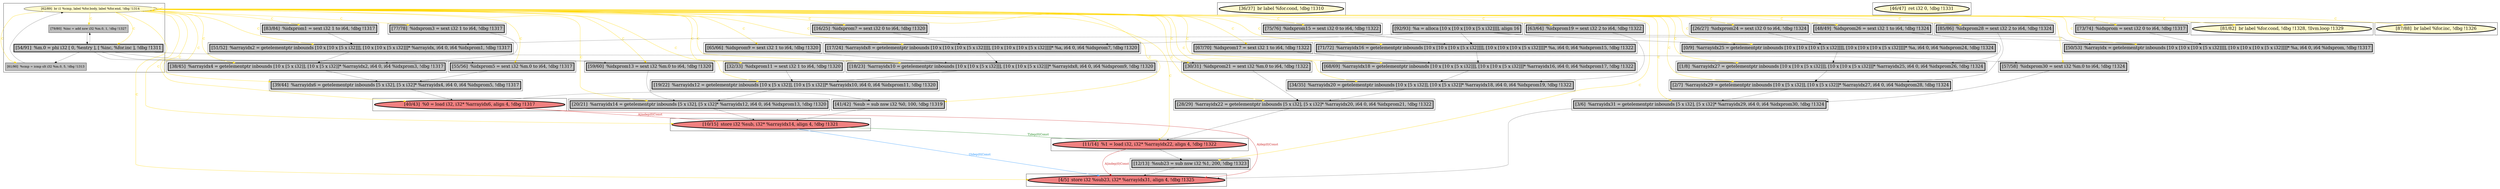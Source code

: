 
digraph G {



node226->node240 [style=solid,color=gold,label="C",penwidth=1.0,fontcolor=gold ]
node226->node231 [style=solid,color=gold,label="C",penwidth=1.0,fontcolor=gold ]
node226->node205 [style=solid,color=gold,label="C",penwidth=1.0,fontcolor=gold ]
node212->node216 [style=solid,color=black,label="",penwidth=0.5,fontcolor=black ]
node226->node223 [style=solid,color=gold,label="C",penwidth=1.0,fontcolor=gold ]
node226->node232 [style=solid,color=gold,label="C",penwidth=1.0,fontcolor=gold ]
node226->node241 [style=solid,color=gold,label="C",penwidth=1.0,fontcolor=gold ]
node242->node203 [style=solid,color=black,label="",penwidth=0.5,fontcolor=black ]
node226->node229 [style=solid,color=gold,label="C",penwidth=1.0,fontcolor=gold ]
node226->node225 [style=solid,color=gold,label="C",penwidth=1.0,fontcolor=gold ]
node240->node203 [style=solid,color=forestgreen,label="T|dep|0|Const",penwidth=1.0,fontcolor=forestgreen ]
node240->node222 [style=solid,color=dodgerblue,label="O|dep|0|Const",penwidth=1.0,fontcolor=dodgerblue ]
node226->node221 [style=solid,color=gold,label="C",penwidth=1.0,fontcolor=gold ]
node226->node236 [style=solid,color=gold,label="C",penwidth=1.0,fontcolor=gold ]
node239->node202 [style=solid,color=black,label="",penwidth=0.5,fontcolor=black ]
node226->node210 [style=solid,color=gold,label="C",penwidth=1.0,fontcolor=gold ]
node226->node211 [style=solid,color=gold,label="C",penwidth=1.0,fontcolor=gold ]
node221->node211 [style=solid,color=black,label="",penwidth=0.5,fontcolor=black ]
node203->node208 [style=solid,color=black,label="",penwidth=0.5,fontcolor=black ]
node226->node224 [style=solid,color=gold,label="C",penwidth=1.0,fontcolor=gold ]
node237->node242 [style=solid,color=black,label="",penwidth=0.5,fontcolor=black ]
node226->node226 [style=solid,color=gold,label="C",penwidth=1.0,fontcolor=gold ]
node228->node227 [style=solid,color=black,label="",penwidth=0.5,fontcolor=black ]
node207->node202 [style=solid,color=black,label="",penwidth=0.5,fontcolor=black ]
node217->node219 [style=solid,color=black,label="",penwidth=0.5,fontcolor=black ]
node227->node205 [style=solid,color=black,label="",penwidth=0.5,fontcolor=black ]
node202->node201 [style=solid,color=black,label="",penwidth=0.5,fontcolor=black ]
node226->node217 [style=solid,color=gold,label="C",penwidth=1.0,fontcolor=gold ]
node227->node225 [style=solid,color=black,label="",penwidth=0.5,fontcolor=black ]
node226->node220 [style=solid,color=gold,label="C",penwidth=1.0,fontcolor=gold ]
node201->node200 [style=solid,color=black,label="",penwidth=0.5,fontcolor=black ]
node226->node239 [style=solid,color=gold,label="C",penwidth=1.0,fontcolor=gold ]
node226->node222 [style=solid,color=gold,label="C",penwidth=1.0,fontcolor=gold ]
node226->node202 [style=solid,color=gold,label="C",penwidth=1.0,fontcolor=gold ]
node226->node237 [style=solid,color=gold,label="C",penwidth=1.0,fontcolor=gold ]
node204->node200 [style=solid,color=black,label="",penwidth=0.5,fontcolor=black ]
node226->node227 [style=solid,color=gold,label="C",penwidth=1.0,fontcolor=gold ]
node225->node226 [style=solid,color=black,label="",penwidth=0.5,fontcolor=black ]
node226->node215 [style=solid,color=gold,label="C",penwidth=1.0,fontcolor=gold ]
node226->node244 [style=solid,color=gold,label="C",penwidth=1.0,fontcolor=gold ]
node226->node200 [style=solid,color=gold,label="C",penwidth=1.0,fontcolor=gold ]
node226->node233 [style=solid,color=gold,label="C",penwidth=1.0,fontcolor=gold ]
node216->node220 [style=solid,color=black,label="",penwidth=0.5,fontcolor=black ]
node233->node213 [style=solid,color=black,label="",penwidth=0.5,fontcolor=black ]
node226->node208 [style=solid,color=gold,label="C",penwidth=1.0,fontcolor=gold ]
node236->node243 [style=solid,color=black,label="",penwidth=0.5,fontcolor=black ]
node226->node207 [style=solid,color=gold,label="C",penwidth=1.0,fontcolor=gold ]
node218->node201 [style=solid,color=black,label="",penwidth=0.5,fontcolor=black ]
node227->node237 [style=solid,color=black,label="",penwidth=0.5,fontcolor=black ]
node231->node234 [style=solid,color=black,label="",penwidth=0.5,fontcolor=black ]
node213->node216 [style=solid,color=black,label="",penwidth=0.5,fontcolor=black ]
node226->node218 [style=solid,color=gold,label="C",penwidth=1.0,fontcolor=gold ]
node226->node242 [style=solid,color=gold,label="C",penwidth=1.0,fontcolor=gold ]
node226->node204 [style=solid,color=gold,label="C",penwidth=1.0,fontcolor=gold ]
node226->node209 [style=solid,color=gold,label="C",penwidth=1.0,fontcolor=gold ]
node226->node216 [style=solid,color=gold,label="C",penwidth=1.0,fontcolor=gold ]
node226->node212 [style=solid,color=gold,label="C",penwidth=1.0,fontcolor=gold ]
node203->node222 [style=solid,color=firebrick3,label="A|indep|0|Const",penwidth=1.0,fontcolor=firebrick3 ]
node205->node246 [style=solid,color=black,label="",penwidth=0.5,fontcolor=black ]
node226->node246 [style=solid,color=gold,label="C",penwidth=1.0,fontcolor=gold ]
node226->node234 [style=solid,color=gold,label="C",penwidth=1.0,fontcolor=gold ]
node226->node238 [style=solid,color=gold,label="C",penwidth=1.0,fontcolor=gold ]
node229->node211 [style=solid,color=black,label="",penwidth=0.5,fontcolor=black ]
node200->node222 [style=solid,color=black,label="",penwidth=0.5,fontcolor=black ]
node243->node246 [style=solid,color=black,label="",penwidth=0.5,fontcolor=black ]
node238->node239 [style=solid,color=black,label="",penwidth=0.5,fontcolor=black ]
node226->node228 [style=solid,color=gold,label="C",penwidth=1.0,fontcolor=gold ]
node219->node243 [style=solid,color=black,label="",penwidth=0.5,fontcolor=black ]
node245->node240 [style=solid,color=black,label="",penwidth=0.5,fontcolor=black ]
node226->node243 [style=solid,color=gold,label="C",penwidth=1.0,fontcolor=gold ]
node208->node222 [style=solid,color=black,label="",penwidth=0.5,fontcolor=black ]
node226->node203 [style=solid,color=gold,label="C",penwidth=1.0,fontcolor=gold ]
node209->node220 [style=solid,color=black,label="",penwidth=0.5,fontcolor=black ]
node226->node219 [style=solid,color=gold,label="C",penwidth=1.0,fontcolor=gold ]
node227->node228 [style=solid,color=black,label="",penwidth=0.5,fontcolor=black ]
node226->node245 [style=solid,color=gold,label="C",penwidth=1.0,fontcolor=gold ]
node227->node224 [style=solid,color=black,label="",penwidth=0.5,fontcolor=black ]
node234->node222 [style=solid,color=firebrick3,label="A|dep|0|Const",penwidth=1.0,fontcolor=firebrick3 ]
node226->node201 [style=solid,color=gold,label="C",penwidth=1.0,fontcolor=gold ]
node206->node217 [style=solid,color=black,label="",penwidth=0.5,fontcolor=black ]
node220->node242 [style=solid,color=black,label="",penwidth=0.5,fontcolor=black ]
node206->node239 [style=solid,color=black,label="",penwidth=0.5,fontcolor=black ]
node226->node214 [style=solid,color=gold,label="C",penwidth=1.0,fontcolor=gold ]
node226->node213 [style=solid,color=gold,label="C",penwidth=1.0,fontcolor=gold ]
node227->node204 [style=solid,color=black,label="",penwidth=0.5,fontcolor=black ]
node206->node213 [style=solid,color=black,label="",penwidth=0.5,fontcolor=black ]
node244->node232 [style=solid,color=black,label="",penwidth=0.5,fontcolor=black ]
node214->node229 [style=solid,color=black,label="",penwidth=0.5,fontcolor=black ]
node234->node240 [style=solid,color=firebrick3,label="A|indep|0|Const",penwidth=1.0,fontcolor=firebrick3 ]
node246->node240 [style=solid,color=black,label="",penwidth=0.5,fontcolor=black ]
node232->node231 [style=solid,color=black,label="",penwidth=0.5,fontcolor=black ]
node234->node245 [style=solid,color=black,label="",penwidth=0.5,fontcolor=black ]
node206->node229 [style=solid,color=black,label="",penwidth=0.5,fontcolor=black ]
node241->node217 [style=solid,color=black,label="",penwidth=0.5,fontcolor=black ]
node211->node232 [style=solid,color=black,label="",penwidth=0.5,fontcolor=black ]
node224->node231 [style=solid,color=black,label="",penwidth=0.5,fontcolor=black ]
node210->node219 [style=solid,color=black,label="",penwidth=0.5,fontcolor=black ]


subgraph cluster41 {


node244 [penwidth=3.0,fontsize=20,fillcolor=grey,label="[77/78]  %idxprom3 = sext i32 1 to i64, !dbg !1317",shape=rectangle,style=filled ]



}

subgraph cluster39 {


node242 [penwidth=3.0,fontsize=20,fillcolor=grey,label="[28/29]  %arrayidx22 = getelementptr inbounds [5 x i32], [5 x i32]* %arrayidx20, i64 0, i64 %idxprom21, !dbg !1322",shape=rectangle,style=filled ]



}

subgraph cluster38 {


node241 [penwidth=3.0,fontsize=20,fillcolor=grey,label="[16/25]  %idxprom7 = sext i32 0 to i64, !dbg !1320",shape=rectangle,style=filled ]



}

subgraph cluster37 {


node240 [penwidth=3.0,fontsize=20,fillcolor=lightcoral,label="[10/15]  store i32 %sub, i32* %arrayidx14, align 4, !dbg !1321",shape=ellipse,style=filled ]



}

subgraph cluster36 {


node239 [penwidth=3.0,fontsize=20,fillcolor=grey,label="[0/9]  %arrayidx25 = getelementptr inbounds [10 x [10 x [10 x [5 x i32]]]], [10 x [10 x [10 x [5 x i32]]]]* %a, i64 0, i64 %idxprom24, !dbg !1324",shape=rectangle,style=filled ]



}

subgraph cluster15 {


node215 [penwidth=3.0,fontsize=20,fillcolor=lemonchiffon,label="[87/88]  br label %for.inc, !dbg !1326",shape=ellipse,style=filled ]



}

subgraph cluster40 {


node243 [penwidth=3.0,fontsize=20,fillcolor=grey,label="[19/22]  %arrayidx12 = getelementptr inbounds [10 x [5 x i32]], [10 x [5 x i32]]* %arrayidx10, i64 0, i64 %idxprom11, !dbg !1320",shape=rectangle,style=filled ]



}

subgraph cluster35 {


node238 [penwidth=3.0,fontsize=20,fillcolor=grey,label="[26/27]  %idxprom24 = sext i32 0 to i64, !dbg !1324",shape=rectangle,style=filled ]



}

subgraph cluster42 {


node245 [penwidth=3.0,fontsize=20,fillcolor=grey,label="[41/42]  %sub = sub nsw i32 %0, 100, !dbg !1319",shape=rectangle,style=filled ]



}

subgraph cluster11 {


node211 [penwidth=3.0,fontsize=20,fillcolor=grey,label="[51/52]  %arrayidx2 = getelementptr inbounds [10 x [10 x [5 x i32]]], [10 x [10 x [5 x i32]]]* %arrayidx, i64 0, i64 %idxprom1, !dbg !1317",shape=rectangle,style=filled ]



}

subgraph cluster43 {


node246 [penwidth=3.0,fontsize=20,fillcolor=grey,label="[20/21]  %arrayidx14 = getelementptr inbounds [5 x i32], [5 x i32]* %arrayidx12, i64 0, i64 %idxprom13, !dbg !1320",shape=rectangle,style=filled ]



}

subgraph cluster19 {


node219 [penwidth=3.0,fontsize=20,fillcolor=grey,label="[18/23]  %arrayidx10 = getelementptr inbounds [10 x [10 x [5 x i32]]], [10 x [10 x [5 x i32]]]* %arrayidx8, i64 0, i64 %idxprom9, !dbg !1320",shape=rectangle,style=filled ]



}

subgraph cluster9 {


node209 [penwidth=3.0,fontsize=20,fillcolor=grey,label="[63/64]  %idxprom19 = sext i32 2 to i64, !dbg !1322",shape=rectangle,style=filled ]



}

subgraph cluster8 {


node208 [penwidth=3.0,fontsize=20,fillcolor=grey,label="[12/13]  %sub23 = sub nsw i32 %1, 200, !dbg !1323",shape=rectangle,style=filled ]



}

subgraph cluster10 {


node210 [penwidth=3.0,fontsize=20,fillcolor=grey,label="[65/66]  %idxprom9 = sext i32 1 to i64, !dbg !1320",shape=rectangle,style=filled ]



}

subgraph cluster23 {


node223 [penwidth=3.0,fontsize=20,fillcolor=lemonchiffon,label="[81/82]  br label %for.cond, !dbg !1328, !llvm.loop !1329",shape=ellipse,style=filled ]



}

subgraph cluster7 {


node207 [penwidth=3.0,fontsize=20,fillcolor=grey,label="[48/49]  %idxprom26 = sext i32 1 to i64, !dbg !1324",shape=rectangle,style=filled ]



}

subgraph cluster14 {


node214 [penwidth=3.0,fontsize=20,fillcolor=grey,label="[73/74]  %idxprom = sext i32 0 to i64, !dbg !1317",shape=rectangle,style=filled ]



}

subgraph cluster6 {


node206 [penwidth=3.0,fontsize=20,fillcolor=grey,label="[92/93]  %a = alloca [10 x [10 x [10 x [5 x i32]]]], align 16",shape=rectangle,style=filled ]



}

subgraph cluster30 {


node233 [penwidth=3.0,fontsize=20,fillcolor=grey,label="[75/76]  %idxprom15 = sext i32 0 to i64, !dbg !1322",shape=rectangle,style=filled ]



}

subgraph cluster31 {


node234 [penwidth=3.0,fontsize=20,fillcolor=lightcoral,label="[40/43]  %0 = load i32, i32* %arrayidx6, align 4, !dbg !1317",shape=ellipse,style=filled ]



}

subgraph cluster0 {


node200 [penwidth=3.0,fontsize=20,fillcolor=grey,label="[3/6]  %arrayidx31 = getelementptr inbounds [5 x i32], [5 x i32]* %arrayidx29, i64 0, i64 %idxprom30, !dbg !1324",shape=rectangle,style=filled ]



}

subgraph cluster13 {


node213 [penwidth=3.0,fontsize=20,fillcolor=grey,label="[71/72]  %arrayidx16 = getelementptr inbounds [10 x [10 x [10 x [5 x i32]]]], [10 x [10 x [10 x [5 x i32]]]]* %a, i64 0, i64 %idxprom15, !dbg !1322",shape=rectangle,style=filled ]



}

subgraph cluster5 {


node205 [penwidth=3.0,fontsize=20,fillcolor=grey,label="[59/60]  %idxprom13 = sext i32 %m.0 to i64, !dbg !1320",shape=rectangle,style=filled ]



}

subgraph cluster1 {


node201 [penwidth=3.0,fontsize=20,fillcolor=grey,label="[2/7]  %arrayidx29 = getelementptr inbounds [10 x [5 x i32]], [10 x [5 x i32]]* %arrayidx27, i64 0, i64 %idxprom28, !dbg !1324",shape=rectangle,style=filled ]



}

subgraph cluster32 {


node235 [penwidth=3.0,fontsize=20,fillcolor=lemonchiffon,label="[36/37]  br label %for.cond, !dbg !1310",shape=ellipse,style=filled ]



}

subgraph cluster3 {


node203 [penwidth=3.0,fontsize=20,fillcolor=lightcoral,label="[11/14]  %1 = load i32, i32* %arrayidx22, align 4, !dbg !1322",shape=ellipse,style=filled ]



}

subgraph cluster4 {


node204 [penwidth=3.0,fontsize=20,fillcolor=grey,label="[57/58]  %idxprom30 = sext i32 %m.0 to i64, !dbg !1324",shape=rectangle,style=filled ]



}

subgraph cluster17 {


node217 [penwidth=3.0,fontsize=20,fillcolor=grey,label="[17/24]  %arrayidx8 = getelementptr inbounds [10 x [10 x [10 x [5 x i32]]]], [10 x [10 x [10 x [5 x i32]]]]* %a, i64 0, i64 %idxprom7, !dbg !1320",shape=rectangle,style=filled ]



}

subgraph cluster16 {


node216 [penwidth=3.0,fontsize=20,fillcolor=grey,label="[68/69]  %arrayidx18 = getelementptr inbounds [10 x [10 x [5 x i32]]], [10 x [10 x [5 x i32]]]* %arrayidx16, i64 0, i64 %idxprom17, !dbg !1322",shape=rectangle,style=filled ]



}

subgraph cluster2 {


node202 [penwidth=3.0,fontsize=20,fillcolor=grey,label="[1/8]  %arrayidx27 = getelementptr inbounds [10 x [10 x [5 x i32]]], [10 x [10 x [5 x i32]]]* %arrayidx25, i64 0, i64 %idxprom26, !dbg !1324",shape=rectangle,style=filled ]



}

subgraph cluster34 {


node237 [penwidth=3.0,fontsize=20,fillcolor=grey,label="[30/31]  %idxprom21 = sext i32 %m.0 to i64, !dbg !1322",shape=rectangle,style=filled ]



}

subgraph cluster22 {


node222 [penwidth=3.0,fontsize=20,fillcolor=lightcoral,label="[4/5]  store i32 %sub23, i32* %arrayidx31, align 4, !dbg !1325",shape=ellipse,style=filled ]



}

subgraph cluster25 {


node228 [fillcolor=grey,label="[79/80]  %inc = add nsw i32 %m.0, 1, !dbg !1327",shape=rectangle,style=filled ]
node227 [penwidth=3.0,fontsize=20,fillcolor=grey,label="[54/91]  %m.0 = phi i32 [ 0, %entry ], [ %inc, %for.inc ], !dbg !1311",shape=rectangle,style=filled ]
node225 [fillcolor=grey,label="[61/90]  %cmp = icmp slt i32 %m.0, 5, !dbg !1313",shape=rectangle,style=filled ]
node226 [fillcolor=lemonchiffon,label="[62/89]  br i1 %cmp, label %for.body, label %for.end, !dbg !1314",shape=ellipse,style=filled ]



}

subgraph cluster18 {


node218 [penwidth=3.0,fontsize=20,fillcolor=grey,label="[85/86]  %idxprom28 = sext i32 2 to i64, !dbg !1324",shape=rectangle,style=filled ]



}

subgraph cluster29 {


node232 [penwidth=3.0,fontsize=20,fillcolor=grey,label="[38/45]  %arrayidx4 = getelementptr inbounds [10 x [5 x i32]], [10 x [5 x i32]]* %arrayidx2, i64 0, i64 %idxprom3, !dbg !1317",shape=rectangle,style=filled ]



}

subgraph cluster20 {


node220 [penwidth=3.0,fontsize=20,fillcolor=grey,label="[34/35]  %arrayidx20 = getelementptr inbounds [10 x [5 x i32]], [10 x [5 x i32]]* %arrayidx18, i64 0, i64 %idxprom19, !dbg !1322",shape=rectangle,style=filled ]



}

subgraph cluster26 {


node229 [penwidth=3.0,fontsize=20,fillcolor=grey,label="[50/53]  %arrayidx = getelementptr inbounds [10 x [10 x [10 x [5 x i32]]]], [10 x [10 x [10 x [5 x i32]]]]* %a, i64 0, i64 %idxprom, !dbg !1317",shape=rectangle,style=filled ]



}

subgraph cluster24 {


node224 [penwidth=3.0,fontsize=20,fillcolor=grey,label="[55/56]  %idxprom5 = sext i32 %m.0 to i64, !dbg !1317",shape=rectangle,style=filled ]



}

subgraph cluster28 {


node231 [penwidth=3.0,fontsize=20,fillcolor=grey,label="[39/44]  %arrayidx6 = getelementptr inbounds [5 x i32], [5 x i32]* %arrayidx4, i64 0, i64 %idxprom5, !dbg !1317",shape=rectangle,style=filled ]



}

subgraph cluster27 {


node230 [penwidth=3.0,fontsize=20,fillcolor=lemonchiffon,label="[46/47]  ret i32 0, !dbg !1331",shape=ellipse,style=filled ]



}

subgraph cluster21 {


node221 [penwidth=3.0,fontsize=20,fillcolor=grey,label="[83/84]  %idxprom1 = sext i32 1 to i64, !dbg !1317",shape=rectangle,style=filled ]



}

subgraph cluster12 {


node212 [penwidth=3.0,fontsize=20,fillcolor=grey,label="[67/70]  %idxprom17 = sext i32 1 to i64, !dbg !1322",shape=rectangle,style=filled ]



}

subgraph cluster33 {


node236 [penwidth=3.0,fontsize=20,fillcolor=grey,label="[32/33]  %idxprom11 = sext i32 1 to i64, !dbg !1320",shape=rectangle,style=filled ]



}

}
